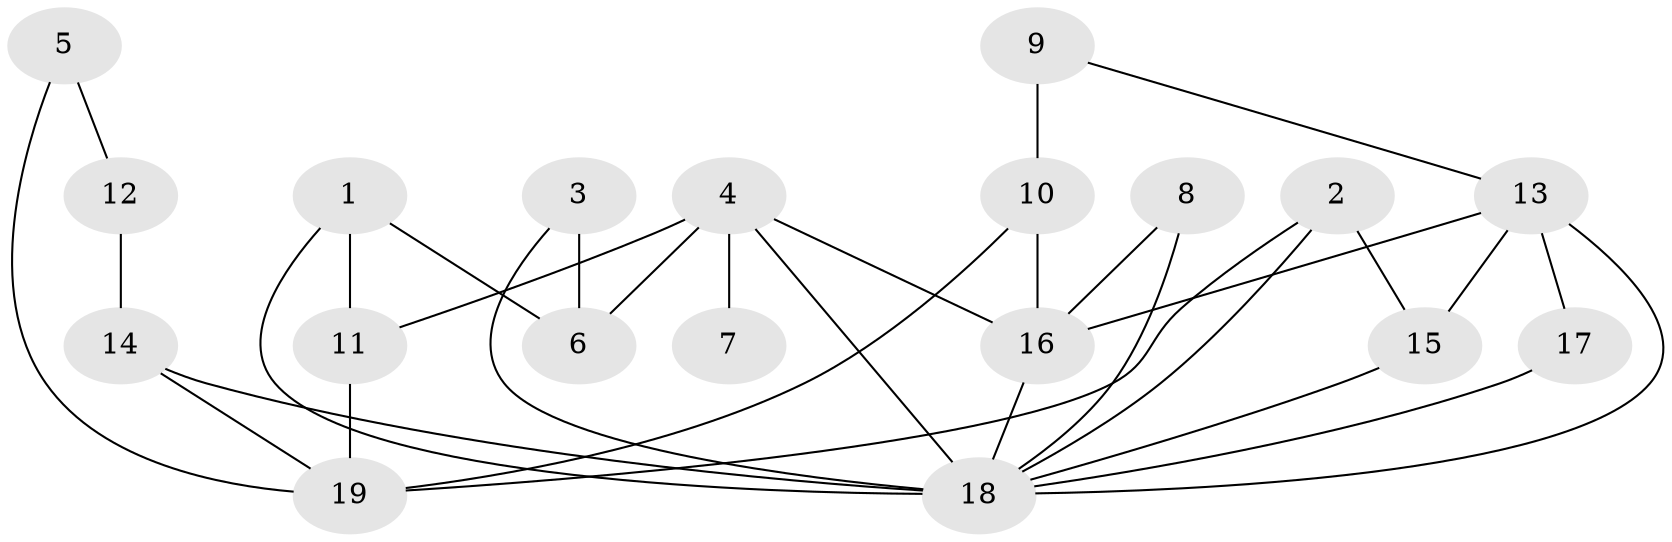// original degree distribution, {10: 0.015873015873015872, 4: 0.14285714285714285, 5: 0.06349206349206349, 3: 0.23809523809523808, 2: 0.30158730158730157, 1: 0.23809523809523808}
// Generated by graph-tools (version 1.1) at 2025/36/03/04/25 23:36:12]
// undirected, 19 vertices, 32 edges
graph export_dot {
  node [color=gray90,style=filled];
  1;
  2;
  3;
  4;
  5;
  6;
  7;
  8;
  9;
  10;
  11;
  12;
  13;
  14;
  15;
  16;
  17;
  18;
  19;
  1 -- 6 [weight=1.0];
  1 -- 11 [weight=1.0];
  1 -- 18 [weight=1.0];
  2 -- 15 [weight=1.0];
  2 -- 18 [weight=1.0];
  2 -- 19 [weight=1.0];
  3 -- 6 [weight=2.0];
  3 -- 18 [weight=1.0];
  4 -- 6 [weight=1.0];
  4 -- 7 [weight=1.0];
  4 -- 11 [weight=1.0];
  4 -- 16 [weight=1.0];
  4 -- 18 [weight=1.0];
  5 -- 12 [weight=1.0];
  5 -- 19 [weight=1.0];
  8 -- 16 [weight=1.0];
  8 -- 18 [weight=1.0];
  9 -- 10 [weight=2.0];
  9 -- 13 [weight=1.0];
  10 -- 16 [weight=2.0];
  10 -- 19 [weight=1.0];
  11 -- 19 [weight=1.0];
  12 -- 14 [weight=1.0];
  13 -- 15 [weight=1.0];
  13 -- 16 [weight=1.0];
  13 -- 17 [weight=2.0];
  13 -- 18 [weight=1.0];
  14 -- 18 [weight=3.0];
  14 -- 19 [weight=1.0];
  15 -- 18 [weight=1.0];
  16 -- 18 [weight=1.0];
  17 -- 18 [weight=1.0];
}
